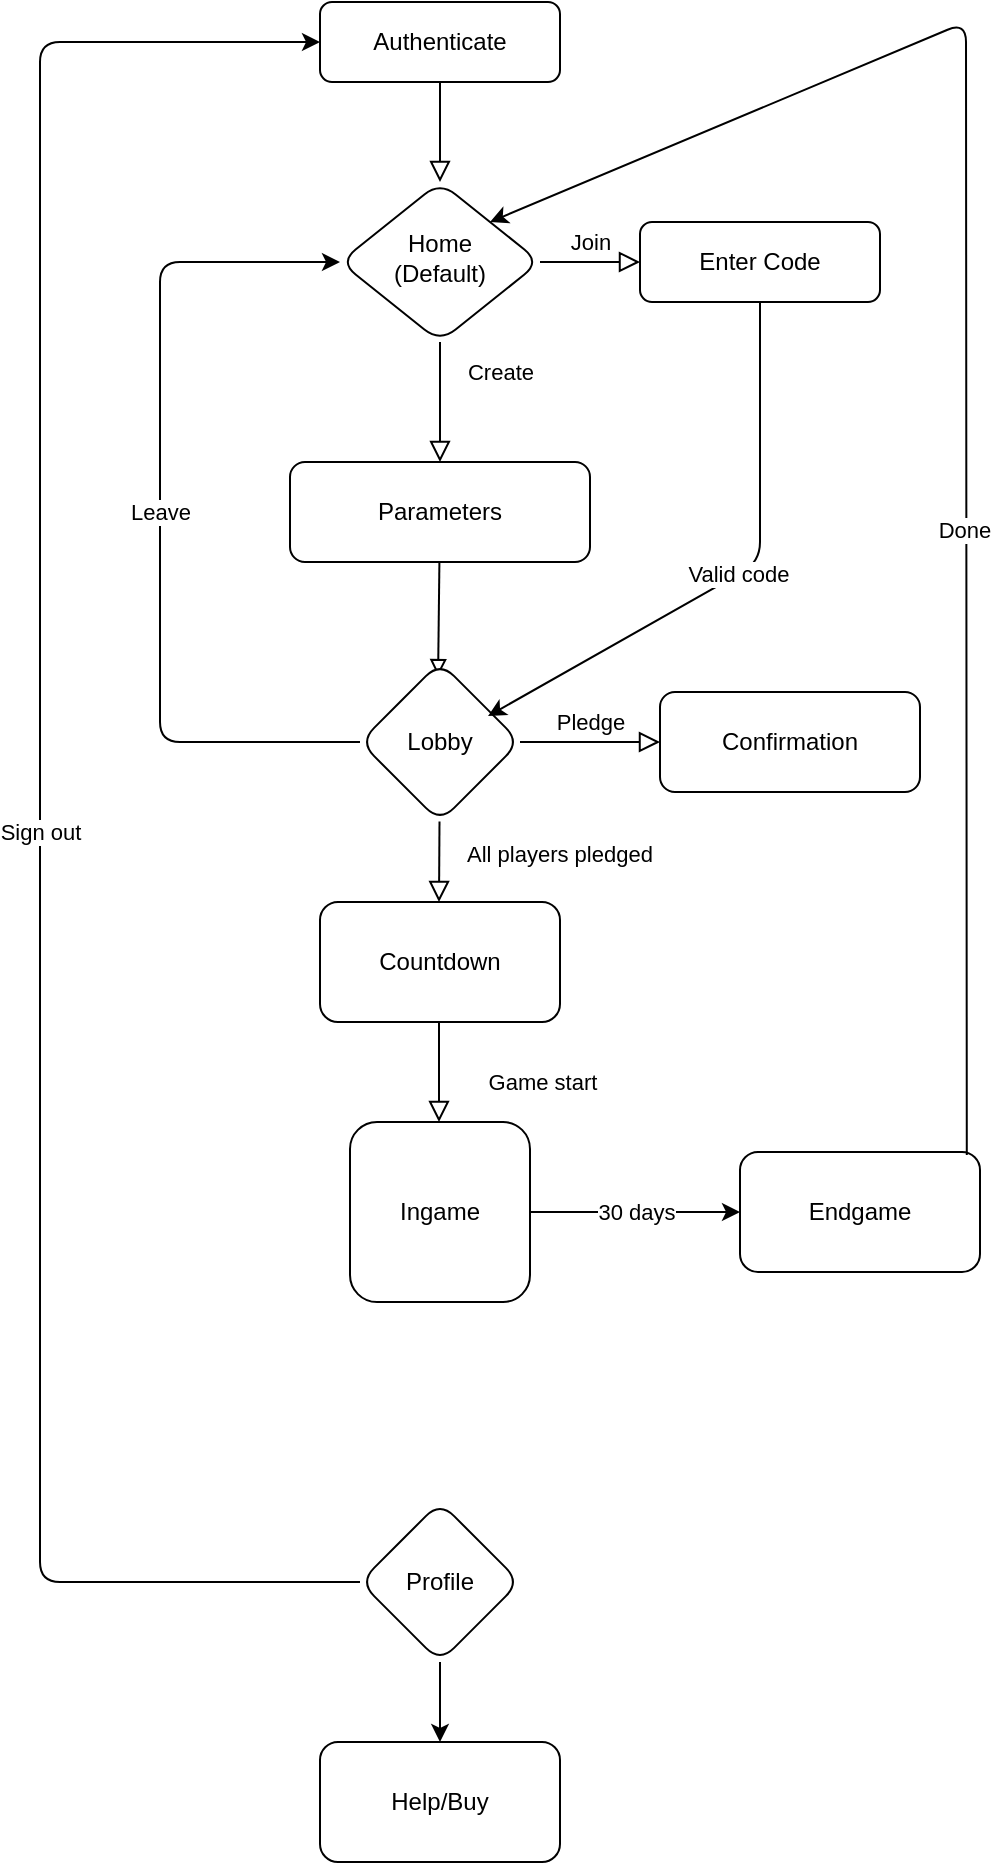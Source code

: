 <mxfile version="14.6.13" type="github">
  <diagram id="C5RBs43oDa-KdzZeNtuy" name="Page-1">
    <mxGraphModel dx="1670" dy="1138" grid="1" gridSize="10" guides="1" tooltips="1" connect="1" arrows="1" fold="1" page="1" pageScale="1" pageWidth="827" pageHeight="1169" math="0" shadow="0">
      <root>
        <mxCell id="WIyWlLk6GJQsqaUBKTNV-0" />
        <mxCell id="WIyWlLk6GJQsqaUBKTNV-1" parent="WIyWlLk6GJQsqaUBKTNV-0" />
        <mxCell id="WIyWlLk6GJQsqaUBKTNV-2" value="" style="rounded=0;html=1;jettySize=auto;orthogonalLoop=1;fontSize=11;endArrow=block;endFill=0;endSize=8;strokeWidth=1;shadow=0;labelBackgroundColor=none;edgeStyle=orthogonalEdgeStyle;" parent="WIyWlLk6GJQsqaUBKTNV-1" source="WIyWlLk6GJQsqaUBKTNV-3" target="WIyWlLk6GJQsqaUBKTNV-6" edge="1">
          <mxGeometry relative="1" as="geometry" />
        </mxCell>
        <mxCell id="WIyWlLk6GJQsqaUBKTNV-3" value="Authenticate" style="rounded=1;whiteSpace=wrap;html=1;fontSize=12;glass=0;strokeWidth=1;shadow=0;" parent="WIyWlLk6GJQsqaUBKTNV-1" vertex="1">
          <mxGeometry x="260" y="80" width="120" height="40" as="geometry" />
        </mxCell>
        <mxCell id="WIyWlLk6GJQsqaUBKTNV-4" value="Create" style="rounded=0;html=1;jettySize=auto;orthogonalLoop=1;fontSize=11;endArrow=block;endFill=0;endSize=8;strokeWidth=1;shadow=0;labelBackgroundColor=none;edgeStyle=orthogonalEdgeStyle;entryX=0.5;entryY=0;entryDx=0;entryDy=0;" parent="WIyWlLk6GJQsqaUBKTNV-1" source="WIyWlLk6GJQsqaUBKTNV-6" target="_NtH6kBTuv8D4G-WiYzf-1" edge="1">
          <mxGeometry x="-0.5" y="30" relative="1" as="geometry">
            <mxPoint as="offset" />
            <mxPoint x="320" y="290" as="targetPoint" />
          </mxGeometry>
        </mxCell>
        <mxCell id="WIyWlLk6GJQsqaUBKTNV-5" value="Join" style="edgeStyle=orthogonalEdgeStyle;rounded=0;html=1;jettySize=auto;orthogonalLoop=1;fontSize=11;endArrow=block;endFill=0;endSize=8;strokeWidth=1;shadow=0;labelBackgroundColor=none;" parent="WIyWlLk6GJQsqaUBKTNV-1" source="WIyWlLk6GJQsqaUBKTNV-6" target="WIyWlLk6GJQsqaUBKTNV-7" edge="1">
          <mxGeometry y="10" relative="1" as="geometry">
            <mxPoint as="offset" />
          </mxGeometry>
        </mxCell>
        <mxCell id="WIyWlLk6GJQsqaUBKTNV-6" value="Home&lt;br&gt;(Default)" style="rhombus;whiteSpace=wrap;html=1;shadow=0;fontFamily=Helvetica;fontSize=12;align=center;strokeWidth=1;spacing=6;spacingTop=-4;rounded=1;" parent="WIyWlLk6GJQsqaUBKTNV-1" vertex="1">
          <mxGeometry x="270" y="170" width="100" height="80" as="geometry" />
        </mxCell>
        <mxCell id="WIyWlLk6GJQsqaUBKTNV-7" value="Enter Code" style="rounded=1;whiteSpace=wrap;html=1;fontSize=12;glass=0;strokeWidth=1;shadow=0;" parent="WIyWlLk6GJQsqaUBKTNV-1" vertex="1">
          <mxGeometry x="420" y="190" width="120" height="40" as="geometry" />
        </mxCell>
        <mxCell id="WIyWlLk6GJQsqaUBKTNV-8" value="" style="rounded=0;html=1;jettySize=auto;orthogonalLoop=1;fontSize=11;endArrow=block;endFill=0;strokeWidth=1;shadow=0;labelBackgroundColor=none;entryX=0.488;entryY=0.088;entryDx=0;entryDy=0;entryPerimeter=0;" parent="WIyWlLk6GJQsqaUBKTNV-1" source="_NtH6kBTuv8D4G-WiYzf-1" target="_NtH6kBTuv8D4G-WiYzf-2" edge="1">
          <mxGeometry x="0.333" y="20" relative="1" as="geometry">
            <mxPoint as="offset" />
            <mxPoint x="320" y="370" as="sourcePoint" />
            <mxPoint x="320" y="400" as="targetPoint" />
          </mxGeometry>
        </mxCell>
        <mxCell id="_NtH6kBTuv8D4G-WiYzf-1" value="Parameters" style="rounded=1;whiteSpace=wrap;html=1;" vertex="1" parent="WIyWlLk6GJQsqaUBKTNV-1">
          <mxGeometry x="245" y="310" width="150" height="50" as="geometry" />
        </mxCell>
        <mxCell id="_NtH6kBTuv8D4G-WiYzf-2" value="Lobby" style="rhombus;whiteSpace=wrap;html=1;rounded=1;" vertex="1" parent="WIyWlLk6GJQsqaUBKTNV-1">
          <mxGeometry x="280" y="410" width="80" height="80" as="geometry" />
        </mxCell>
        <mxCell id="_NtH6kBTuv8D4G-WiYzf-3" value="Pledge" style="rounded=0;html=1;jettySize=auto;orthogonalLoop=1;fontSize=11;endArrow=block;endFill=0;endSize=8;strokeWidth=1;shadow=0;labelBackgroundColor=none;entryX=0;entryY=0.5;entryDx=0;entryDy=0;" edge="1" parent="WIyWlLk6GJQsqaUBKTNV-1" source="_NtH6kBTuv8D4G-WiYzf-2" target="_NtH6kBTuv8D4G-WiYzf-5">
          <mxGeometry y="10" relative="1" as="geometry">
            <mxPoint as="offset" />
            <mxPoint x="410" y="440" as="sourcePoint" />
            <mxPoint x="420" y="440" as="targetPoint" />
          </mxGeometry>
        </mxCell>
        <mxCell id="_NtH6kBTuv8D4G-WiYzf-5" value="Confirmation" style="rounded=1;whiteSpace=wrap;html=1;" vertex="1" parent="WIyWlLk6GJQsqaUBKTNV-1">
          <mxGeometry x="430" y="425" width="130" height="50" as="geometry" />
        </mxCell>
        <mxCell id="_NtH6kBTuv8D4G-WiYzf-6" value="All players pledged&amp;nbsp;" style="rounded=0;html=1;jettySize=auto;orthogonalLoop=1;fontSize=11;endArrow=block;endFill=0;endSize=8;strokeWidth=1;shadow=0;labelBackgroundColor=none;" edge="1" parent="WIyWlLk6GJQsqaUBKTNV-1" source="_NtH6kBTuv8D4G-WiYzf-2">
          <mxGeometry x="-0.2" y="61" relative="1" as="geometry">
            <mxPoint as="offset" />
            <mxPoint x="319.5" y="480" as="sourcePoint" />
            <mxPoint x="319.5" y="530" as="targetPoint" />
          </mxGeometry>
        </mxCell>
        <mxCell id="_NtH6kBTuv8D4G-WiYzf-7" value="Countdown" style="rounded=1;whiteSpace=wrap;html=1;" vertex="1" parent="WIyWlLk6GJQsqaUBKTNV-1">
          <mxGeometry x="260" y="530" width="120" height="60" as="geometry" />
        </mxCell>
        <mxCell id="_NtH6kBTuv8D4G-WiYzf-8" value="Game start" style="rounded=0;html=1;jettySize=auto;orthogonalLoop=1;fontSize=11;endArrow=block;endFill=0;endSize=8;strokeWidth=1;shadow=0;labelBackgroundColor=none;edgeStyle=orthogonalEdgeStyle;" edge="1" parent="WIyWlLk6GJQsqaUBKTNV-1">
          <mxGeometry x="0.2" y="51" relative="1" as="geometry">
            <mxPoint as="offset" />
            <mxPoint x="319.5" y="590" as="sourcePoint" />
            <mxPoint x="319.5" y="640" as="targetPoint" />
          </mxGeometry>
        </mxCell>
        <mxCell id="_NtH6kBTuv8D4G-WiYzf-9" value="Leave" style="endArrow=classic;html=1;exitX=0;exitY=0.5;exitDx=0;exitDy=0;entryX=0;entryY=0.5;entryDx=0;entryDy=0;" edge="1" parent="WIyWlLk6GJQsqaUBKTNV-1" source="_NtH6kBTuv8D4G-WiYzf-2" target="WIyWlLk6GJQsqaUBKTNV-6">
          <mxGeometry width="50" height="50" relative="1" as="geometry">
            <mxPoint x="480" y="360" as="sourcePoint" />
            <mxPoint x="530" y="310" as="targetPoint" />
            <Array as="points">
              <mxPoint x="180" y="450" />
              <mxPoint x="180" y="210" />
            </Array>
          </mxGeometry>
        </mxCell>
        <mxCell id="_NtH6kBTuv8D4G-WiYzf-10" value="Valid code" style="endArrow=classic;html=1;exitX=0.5;exitY=1;exitDx=0;exitDy=0;entryX=0.8;entryY=0.338;entryDx=0;entryDy=0;entryPerimeter=0;" edge="1" parent="WIyWlLk6GJQsqaUBKTNV-1" source="WIyWlLk6GJQsqaUBKTNV-7" target="_NtH6kBTuv8D4G-WiYzf-2">
          <mxGeometry width="50" height="50" relative="1" as="geometry">
            <mxPoint x="480" y="440" as="sourcePoint" />
            <mxPoint x="530" y="390" as="targetPoint" />
            <Array as="points">
              <mxPoint x="480" y="360" />
            </Array>
          </mxGeometry>
        </mxCell>
        <mxCell id="_NtH6kBTuv8D4G-WiYzf-11" value="Ingame" style="whiteSpace=wrap;html=1;aspect=fixed;rounded=1;" vertex="1" parent="WIyWlLk6GJQsqaUBKTNV-1">
          <mxGeometry x="275" y="640" width="90" height="90" as="geometry" />
        </mxCell>
        <mxCell id="_NtH6kBTuv8D4G-WiYzf-66" value="Endgame" style="rounded=1;whiteSpace=wrap;html=1;" vertex="1" parent="WIyWlLk6GJQsqaUBKTNV-1">
          <mxGeometry x="470" y="655" width="120" height="60" as="geometry" />
        </mxCell>
        <mxCell id="_NtH6kBTuv8D4G-WiYzf-67" value="30 days" style="endArrow=classic;html=1;exitX=1;exitY=0.5;exitDx=0;exitDy=0;entryX=0;entryY=0.5;entryDx=0;entryDy=0;" edge="1" parent="WIyWlLk6GJQsqaUBKTNV-1" source="_NtH6kBTuv8D4G-WiYzf-11" target="_NtH6kBTuv8D4G-WiYzf-66">
          <mxGeometry width="50" height="50" relative="1" as="geometry">
            <mxPoint x="530" y="470" as="sourcePoint" />
            <mxPoint x="580" y="420" as="targetPoint" />
          </mxGeometry>
        </mxCell>
        <mxCell id="_NtH6kBTuv8D4G-WiYzf-71" value="" style="endArrow=classic;html=1;exitX=0.945;exitY=0.026;exitDx=0;exitDy=0;entryX=1;entryY=0;entryDx=0;entryDy=0;exitPerimeter=0;" edge="1" parent="WIyWlLk6GJQsqaUBKTNV-1" source="_NtH6kBTuv8D4G-WiYzf-66" target="WIyWlLk6GJQsqaUBKTNV-6">
          <mxGeometry width="50" height="50" relative="1" as="geometry">
            <mxPoint x="530" y="400" as="sourcePoint" />
            <mxPoint x="580" y="350" as="targetPoint" />
            <Array as="points">
              <mxPoint x="583" y="90" />
            </Array>
          </mxGeometry>
        </mxCell>
        <mxCell id="_NtH6kBTuv8D4G-WiYzf-72" value="Done" style="edgeLabel;html=1;align=center;verticalAlign=middle;resizable=0;points=[];" vertex="1" connectable="0" parent="_NtH6kBTuv8D4G-WiYzf-71">
          <mxGeometry x="-0.245" y="1" relative="1" as="geometry">
            <mxPoint y="-1" as="offset" />
          </mxGeometry>
        </mxCell>
        <mxCell id="_NtH6kBTuv8D4G-WiYzf-73" value="Profile" style="rhombus;whiteSpace=wrap;html=1;rounded=1;" vertex="1" parent="WIyWlLk6GJQsqaUBKTNV-1">
          <mxGeometry x="280" y="830" width="80" height="80" as="geometry" />
        </mxCell>
        <mxCell id="_NtH6kBTuv8D4G-WiYzf-74" value="Help/Buy" style="rounded=1;whiteSpace=wrap;html=1;" vertex="1" parent="WIyWlLk6GJQsqaUBKTNV-1">
          <mxGeometry x="260" y="950" width="120" height="60" as="geometry" />
        </mxCell>
        <mxCell id="_NtH6kBTuv8D4G-WiYzf-75" value="Sign out" style="endArrow=classic;html=1;exitX=0;exitY=0.5;exitDx=0;exitDy=0;entryX=0;entryY=0.5;entryDx=0;entryDy=0;" edge="1" parent="WIyWlLk6GJQsqaUBKTNV-1" source="_NtH6kBTuv8D4G-WiYzf-73" target="WIyWlLk6GJQsqaUBKTNV-3">
          <mxGeometry width="50" height="50" relative="1" as="geometry">
            <mxPoint x="420" y="580" as="sourcePoint" />
            <mxPoint x="470" y="530" as="targetPoint" />
            <Array as="points">
              <mxPoint x="120" y="870" />
              <mxPoint x="120" y="100" />
            </Array>
          </mxGeometry>
        </mxCell>
        <mxCell id="_NtH6kBTuv8D4G-WiYzf-76" value="" style="endArrow=classic;html=1;exitX=0.5;exitY=1;exitDx=0;exitDy=0;entryX=0.5;entryY=0;entryDx=0;entryDy=0;" edge="1" parent="WIyWlLk6GJQsqaUBKTNV-1" source="_NtH6kBTuv8D4G-WiYzf-73" target="_NtH6kBTuv8D4G-WiYzf-74">
          <mxGeometry width="50" height="50" relative="1" as="geometry">
            <mxPoint x="420" y="790" as="sourcePoint" />
            <mxPoint x="470" y="740" as="targetPoint" />
          </mxGeometry>
        </mxCell>
      </root>
    </mxGraphModel>
  </diagram>
</mxfile>
